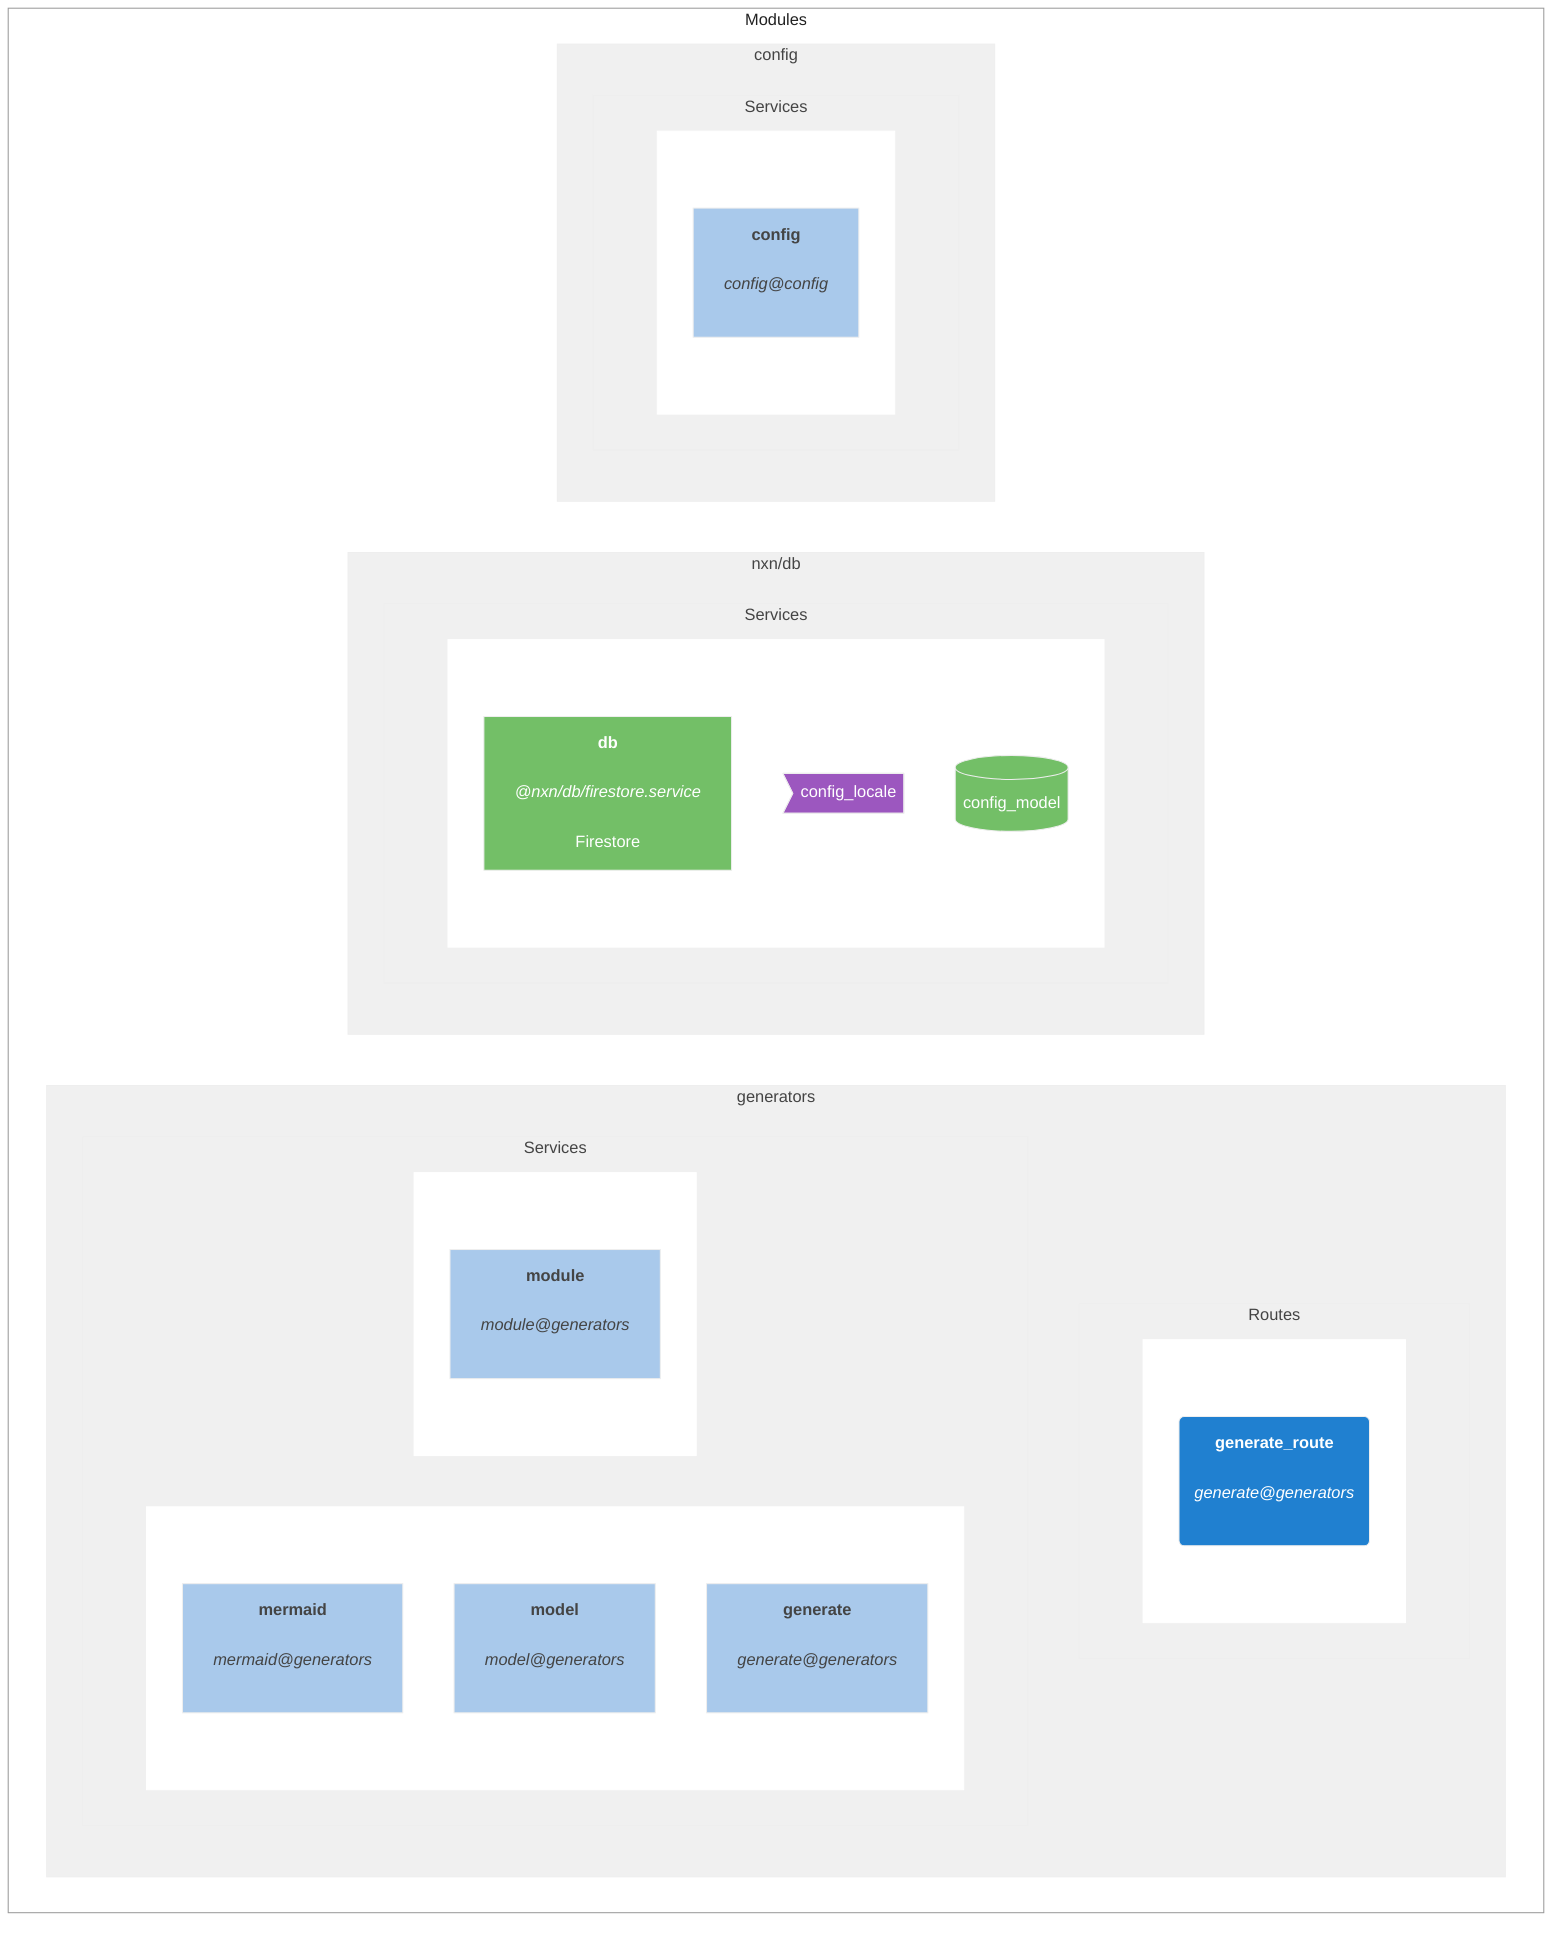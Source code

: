 graph TB;

subgraph Modules
    direction LR;
    classDef nodeCls fill:#C080C0,stroke:#eee,color:#fff
    classDef routeCls fill:#2080D0,stroke:#eee,color:#fff
    classDef nodCls fill:#C080C0,stroke:#eee,color:#fff
    classDef serviceCls fill:#A9C9EB,stroke:#eee,color:#444
    classDef dataCls fill:#73BF67,stroke:#eee,color:#fff
    classDef localeCls fill:#9C57BF,stroke:#eee,color:#fff

subgraph generators
direction TB;

subgraph generators:routes["Routes"]
direction LR;

subgraph generators_routes1
direction TB;
    generate_route_doc("<b>generate_route</b><br><br><i>generate@generators</i><br><br>"):::routeCls

end
style generators_routes1 fill:#fff,stroke:#fff,color:#fff

end
style generators:routes fill:#f0f0f0,stroke:#eee,color:#444


subgraph generators:services["Services"]
direction LR;

subgraph generators_services1
direction TB;
    mermaid_doc["<b>mermaid</b><br><br><i>mermaid@generators</i><br><br>"]:::serviceCls

    model_doc["<b>model</b><br><br><i>model@generators</i><br><br>"]:::serviceCls

    generate_doc["<b>generate</b><br><br><i>generate@generators</i><br><br>"]:::serviceCls

end
style generators_services1 fill:#fff,stroke:#fff,color:#fff


subgraph generators_services2
direction TB;
    module_doc["<b>module</b><br><br><i>module@generators</i><br><br>"]:::serviceCls

end
style generators_services2 fill:#fff,stroke:#fff,color:#fff

end
style generators:services fill:#f0f0f0,stroke:#eee,color:#444

end
style generators fill:#f0f0f0,stroke:#eee,color:#444



subgraph nxn/db
direction TB;

subgraph nxn/db:services["Services"]
direction LR;

subgraph nxn/db_services1
direction TB;
    db_doc["<b>db</b><br><br><i>@nxn/db/firestore.service</i><br><br>Firestore"]:::dataCls

    config_locale_doc>"config_locale"]:::localeCls

    config_model_doc[("config_model")]:::dataCls

end
style nxn/db_services1 fill:#fff,stroke:#fff,color:#fff

end
style nxn/db:services fill:#f0f0f0,stroke:#eee,color:#444

end
style nxn/db fill:#f0f0f0,stroke:#eee,color:#444



subgraph config
direction TB;

subgraph config:services["Services"]
direction LR;

subgraph config_services1
direction TB;
    config_doc["<b>config</b><br><br><i>config@config</i><br><br>"]:::serviceCls

end
style config_services1 fill:#fff,stroke:#fff,color:#fff

end
style config:services fill:#f0f0f0,stroke:#eee,color:#444

end
style config fill:#f0f0f0,stroke:#eee,color:#444
end
style Modules fill:#fff,stroke:#999,color:#222